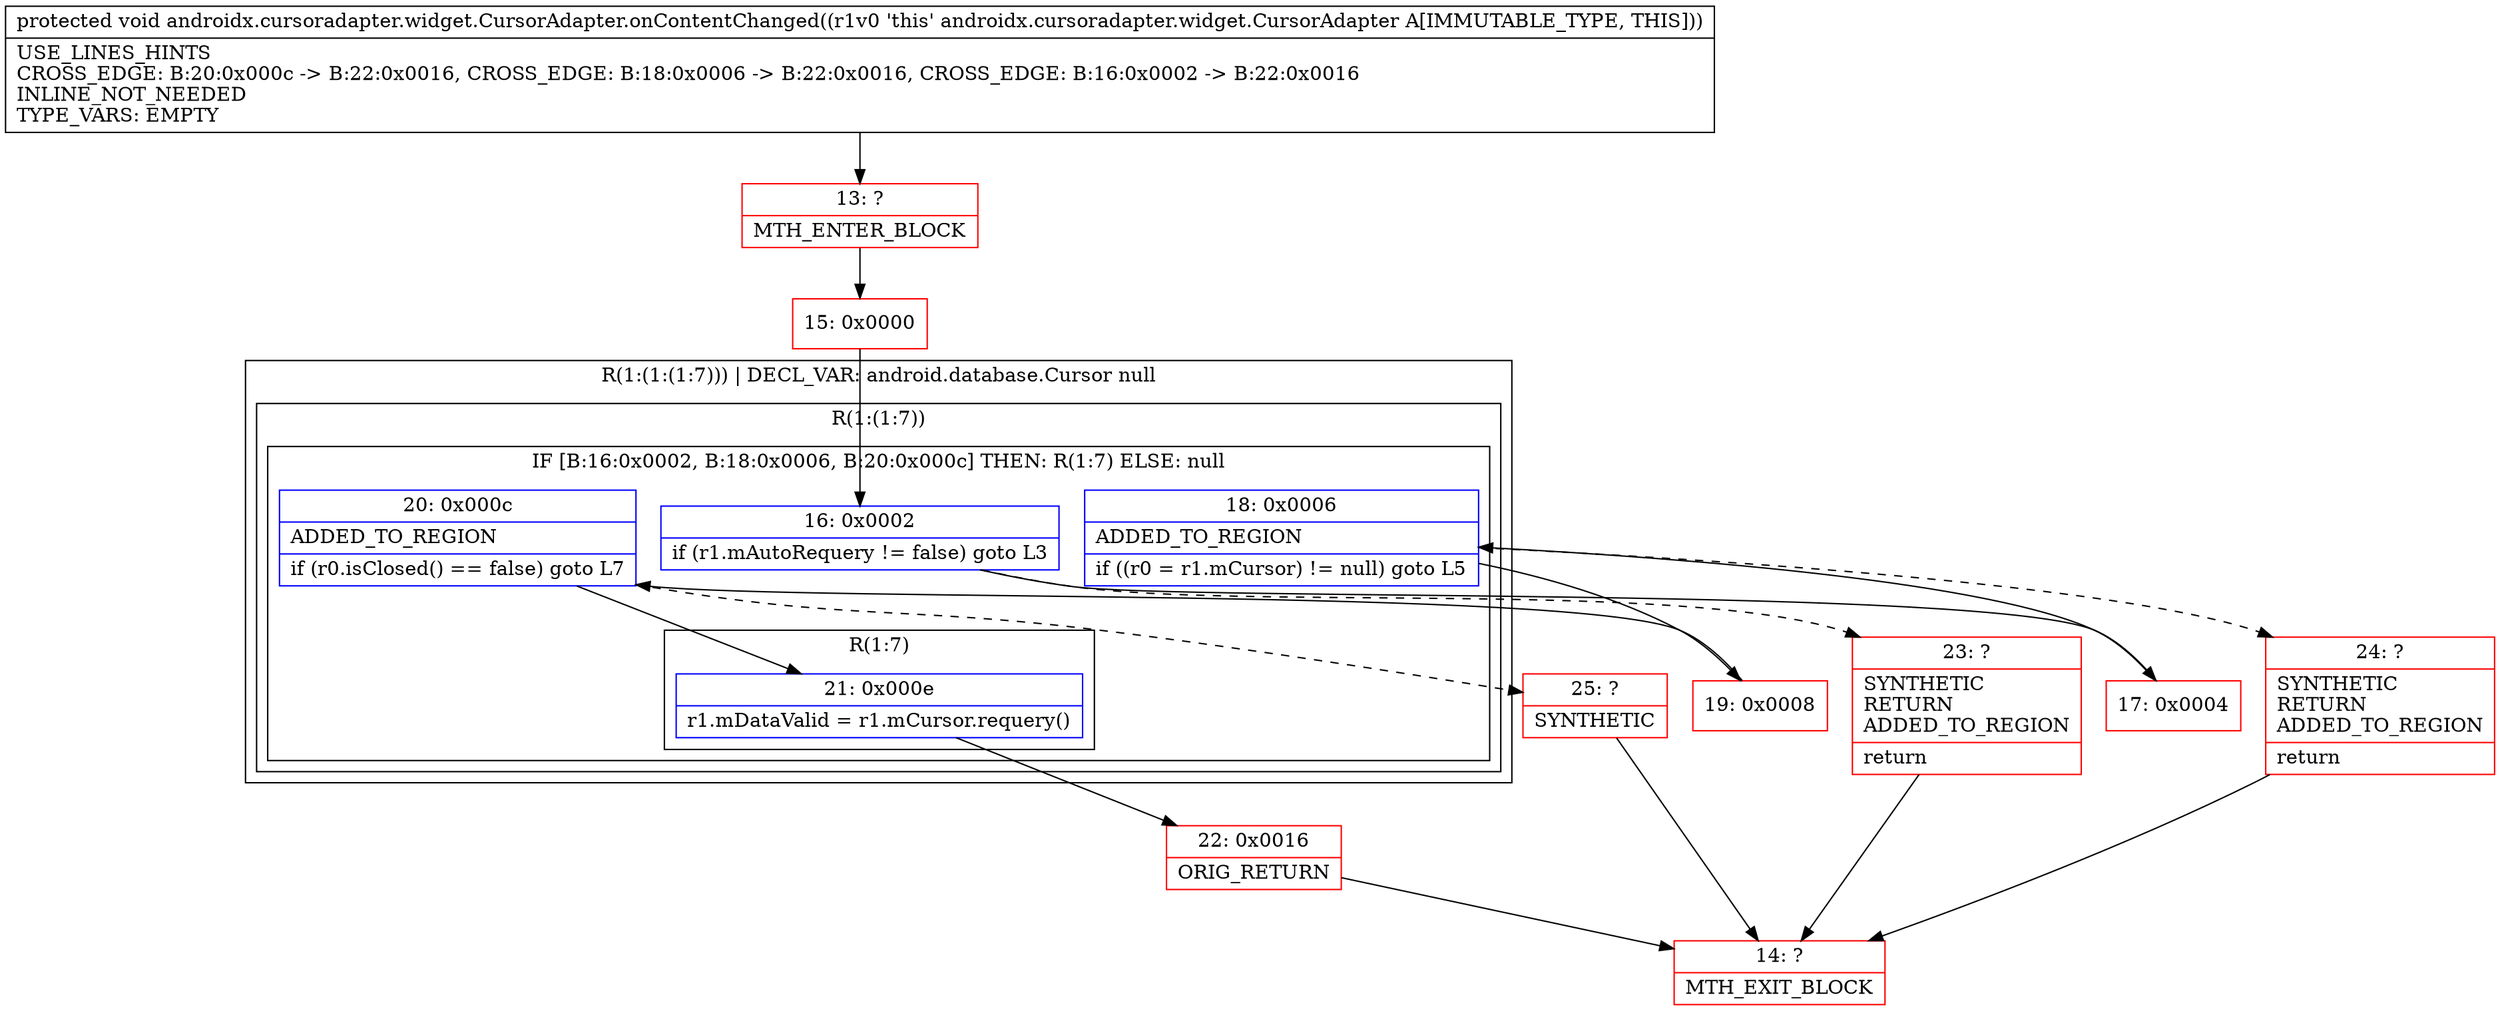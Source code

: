 digraph "CFG forandroidx.cursoradapter.widget.CursorAdapter.onContentChanged()V" {
subgraph cluster_Region_1681069113 {
label = "R(1:(1:(1:7))) | DECL_VAR: android.database.Cursor null\l";
node [shape=record,color=blue];
subgraph cluster_Region_277093649 {
label = "R(1:(1:7))";
node [shape=record,color=blue];
subgraph cluster_IfRegion_1173882254 {
label = "IF [B:16:0x0002, B:18:0x0006, B:20:0x000c] THEN: R(1:7) ELSE: null";
node [shape=record,color=blue];
Node_16 [shape=record,label="{16\:\ 0x0002|if (r1.mAutoRequery != false) goto L3\l}"];
Node_18 [shape=record,label="{18\:\ 0x0006|ADDED_TO_REGION\l|if ((r0 = r1.mCursor) != null) goto L5\l}"];
Node_20 [shape=record,label="{20\:\ 0x000c|ADDED_TO_REGION\l|if (r0.isClosed() == false) goto L7\l}"];
subgraph cluster_Region_687439895 {
label = "R(1:7)";
node [shape=record,color=blue];
Node_21 [shape=record,label="{21\:\ 0x000e|r1.mDataValid = r1.mCursor.requery()\l}"];
}
}
}
}
Node_13 [shape=record,color=red,label="{13\:\ ?|MTH_ENTER_BLOCK\l}"];
Node_15 [shape=record,color=red,label="{15\:\ 0x0000}"];
Node_17 [shape=record,color=red,label="{17\:\ 0x0004}"];
Node_19 [shape=record,color=red,label="{19\:\ 0x0008}"];
Node_22 [shape=record,color=red,label="{22\:\ 0x0016|ORIG_RETURN\l}"];
Node_14 [shape=record,color=red,label="{14\:\ ?|MTH_EXIT_BLOCK\l}"];
Node_25 [shape=record,color=red,label="{25\:\ ?|SYNTHETIC\l}"];
Node_24 [shape=record,color=red,label="{24\:\ ?|SYNTHETIC\lRETURN\lADDED_TO_REGION\l|return\l}"];
Node_23 [shape=record,color=red,label="{23\:\ ?|SYNTHETIC\lRETURN\lADDED_TO_REGION\l|return\l}"];
MethodNode[shape=record,label="{protected void androidx.cursoradapter.widget.CursorAdapter.onContentChanged((r1v0 'this' androidx.cursoradapter.widget.CursorAdapter A[IMMUTABLE_TYPE, THIS]))  | USE_LINES_HINTS\lCROSS_EDGE: B:20:0x000c \-\> B:22:0x0016, CROSS_EDGE: B:18:0x0006 \-\> B:22:0x0016, CROSS_EDGE: B:16:0x0002 \-\> B:22:0x0016\lINLINE_NOT_NEEDED\lTYPE_VARS: EMPTY\l}"];
MethodNode -> Node_13;Node_16 -> Node_17;
Node_16 -> Node_23[style=dashed];
Node_18 -> Node_19;
Node_18 -> Node_24[style=dashed];
Node_20 -> Node_21;
Node_20 -> Node_25[style=dashed];
Node_21 -> Node_22;
Node_13 -> Node_15;
Node_15 -> Node_16;
Node_17 -> Node_18;
Node_19 -> Node_20;
Node_22 -> Node_14;
Node_25 -> Node_14;
Node_24 -> Node_14;
Node_23 -> Node_14;
}

